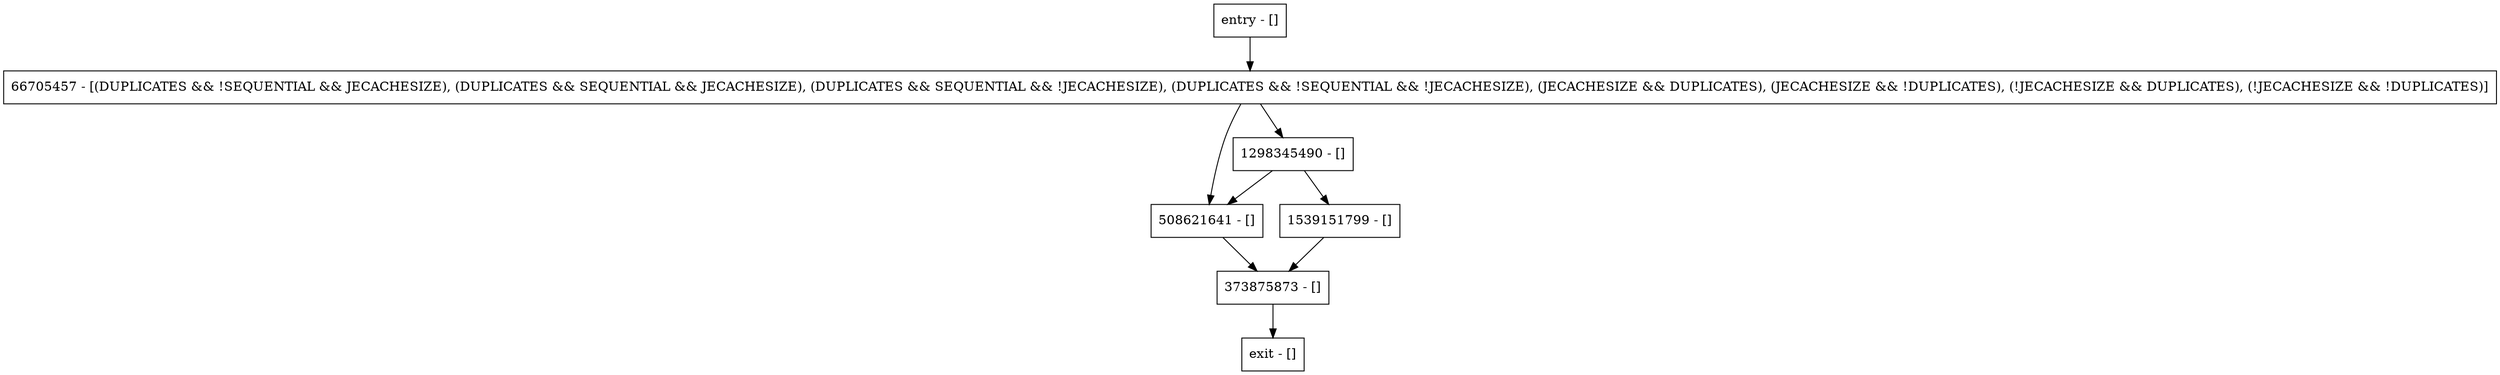 digraph haveEmbeddedData {
node [shape=record];
entry [label="entry - []"];
exit [label="exit - []"];
373875873 [label="373875873 - []"];
508621641 [label="508621641 - []"];
1539151799 [label="1539151799 - []"];
66705457 [label="66705457 - [(DUPLICATES && !SEQUENTIAL && JECACHESIZE), (DUPLICATES && SEQUENTIAL && JECACHESIZE), (DUPLICATES && SEQUENTIAL && !JECACHESIZE), (DUPLICATES && !SEQUENTIAL && !JECACHESIZE), (JECACHESIZE && DUPLICATES), (JECACHESIZE && !DUPLICATES), (!JECACHESIZE && DUPLICATES), (!JECACHESIZE && !DUPLICATES)]"];
1298345490 [label="1298345490 - []"];
entry;
exit;
entry -> 66705457;
373875873 -> exit;
508621641 -> 373875873;
1539151799 -> 373875873;
66705457 -> 508621641;
66705457 -> 1298345490;
1298345490 -> 508621641;
1298345490 -> 1539151799;
}
